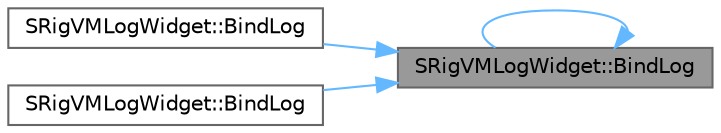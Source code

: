 digraph "SRigVMLogWidget::BindLog"
{
 // INTERACTIVE_SVG=YES
 // LATEX_PDF_SIZE
  bgcolor="transparent";
  edge [fontname=Helvetica,fontsize=10,labelfontname=Helvetica,labelfontsize=10];
  node [fontname=Helvetica,fontsize=10,shape=box,height=0.2,width=0.4];
  rankdir="RL";
  Node1 [id="Node000001",label="SRigVMLogWidget::BindLog",height=0.2,width=0.4,color="gray40", fillcolor="grey60", style="filled", fontcolor="black",tooltip=" "];
  Node1 -> Node1 [id="edge1_Node000001_Node000001",dir="back",color="steelblue1",style="solid",tooltip=" "];
  Node1 -> Node2 [id="edge2_Node000001_Node000002",dir="back",color="steelblue1",style="solid",tooltip=" "];
  Node2 [id="Node000002",label="SRigVMLogWidget::BindLog",height=0.2,width=0.4,color="grey40", fillcolor="white", style="filled",URL="$d5/d0b/classSRigVMLogWidget.html#adbd35294a4716b17961990b72aeaa32f",tooltip=" "];
  Node1 -> Node3 [id="edge3_Node000001_Node000003",dir="back",color="steelblue1",style="solid",tooltip=" "];
  Node3 [id="Node000003",label="SRigVMLogWidget::BindLog",height=0.2,width=0.4,color="grey40", fillcolor="white", style="filled",URL="$d5/d0b/classSRigVMLogWidget.html#a1abd423ad0e2113799f0b706c092865f",tooltip=" "];
}

